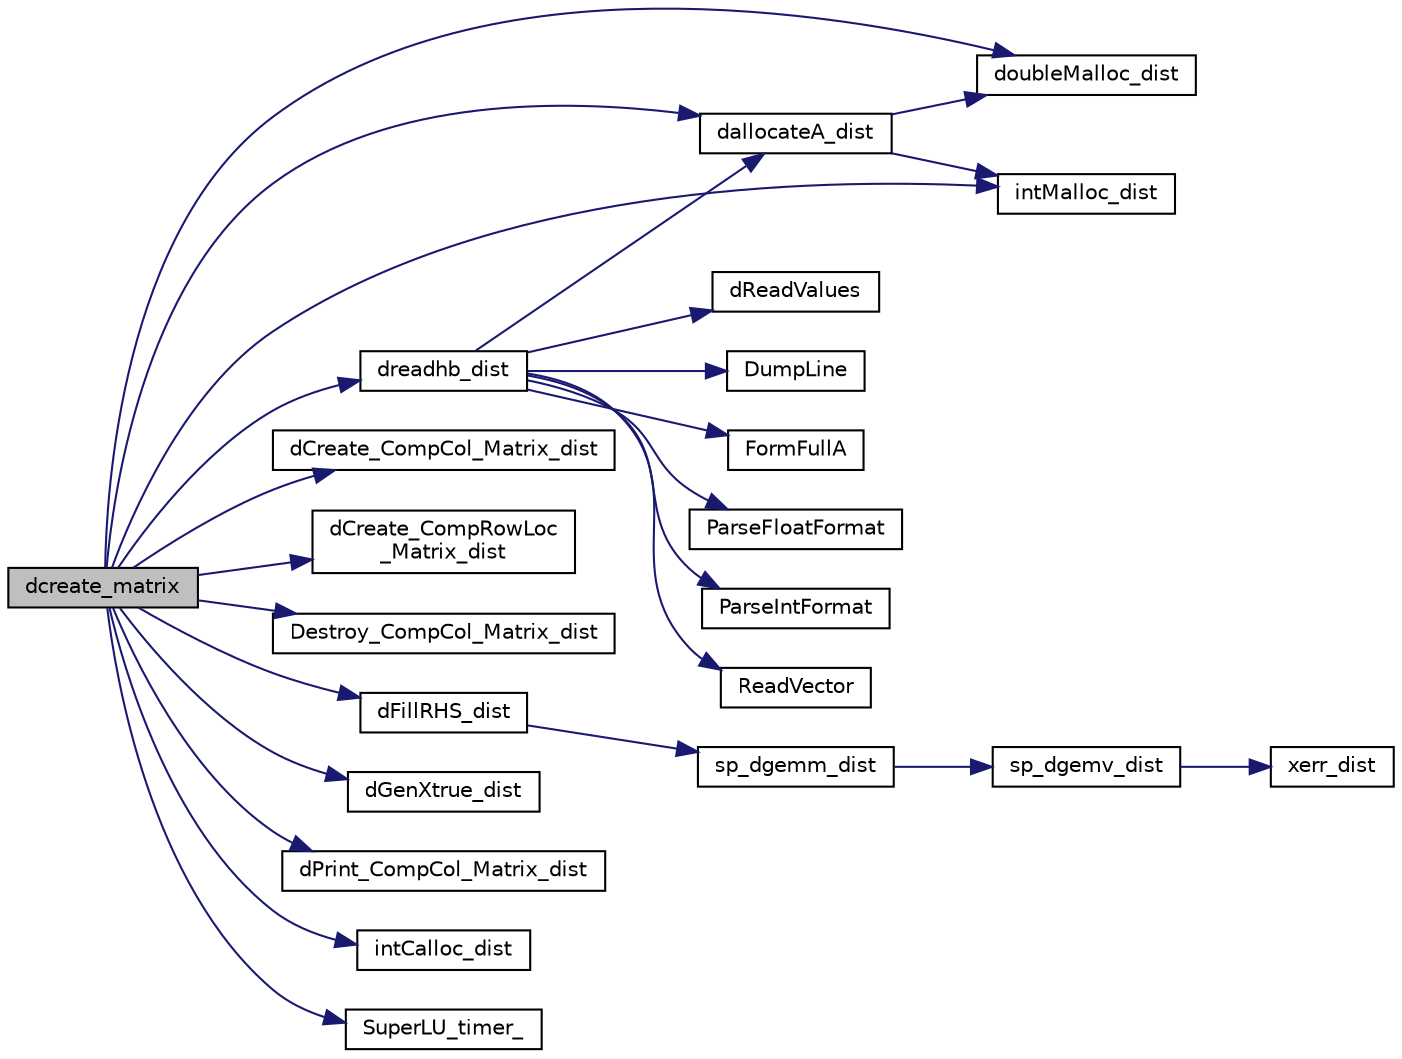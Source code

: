 digraph "dcreate_matrix"
{
 // LATEX_PDF_SIZE
  edge [fontname="Helvetica",fontsize="10",labelfontname="Helvetica",labelfontsize="10"];
  node [fontname="Helvetica",fontsize="10",shape=record];
  rankdir="LR";
  Node1 [label="dcreate_matrix",height=0.2,width=0.4,color="black", fillcolor="grey75", style="filled", fontcolor="black",tooltip=" "];
  Node1 -> Node2 [color="midnightblue",fontsize="10",style="solid",fontname="Helvetica"];
  Node2 [label="dallocateA_dist",height=0.2,width=0.4,color="black", fillcolor="white", style="filled",URL="$dmemory__dist_8c.html#ad8d190b0542ad8d5fb569cfebed382b8",tooltip=" "];
  Node2 -> Node3 [color="midnightblue",fontsize="10",style="solid",fontname="Helvetica"];
  Node3 [label="doubleMalloc_dist",height=0.2,width=0.4,color="black", fillcolor="white", style="filled",URL="$dmemory__dist_8c.html#a52dc9c97e580c07ec4af763f1755a2ba",tooltip=" "];
  Node2 -> Node4 [color="midnightblue",fontsize="10",style="solid",fontname="Helvetica"];
  Node4 [label="intMalloc_dist",height=0.2,width=0.4,color="black", fillcolor="white", style="filled",URL="$memory_8c.html#a2c2df35072e313373438cccdb98b885c",tooltip=" "];
  Node1 -> Node5 [color="midnightblue",fontsize="10",style="solid",fontname="Helvetica"];
  Node5 [label="dCreate_CompCol_Matrix_dist",height=0.2,width=0.4,color="black", fillcolor="white", style="filled",URL="$superlu__ddefs_8h.html#a700b855541636a3eb453ad0b9b1e7d1f",tooltip=" "];
  Node1 -> Node6 [color="midnightblue",fontsize="10",style="solid",fontname="Helvetica"];
  Node6 [label="dCreate_CompRowLoc\l_Matrix_dist",height=0.2,width=0.4,color="black", fillcolor="white", style="filled",URL="$superlu__ddefs_8h.html#a4022f104fab1520785a366efa6e87cf8",tooltip=" "];
  Node1 -> Node7 [color="midnightblue",fontsize="10",style="solid",fontname="Helvetica"];
  Node7 [label="Destroy_CompCol_Matrix_dist",height=0.2,width=0.4,color="black", fillcolor="white", style="filled",URL="$superlu__defs_8h.html#a19148d48069c04e21a7ea94d53043f6f",tooltip=" "];
  Node1 -> Node8 [color="midnightblue",fontsize="10",style="solid",fontname="Helvetica"];
  Node8 [label="dFillRHS_dist",height=0.2,width=0.4,color="black", fillcolor="white", style="filled",URL="$dutil__dist_8c.html#afde0c1de717f5c8c29225841a13f4832",tooltip="Let rhs[i] = sum of i-th row of A, so the solution vector is all 1's."];
  Node8 -> Node9 [color="midnightblue",fontsize="10",style="solid",fontname="Helvetica"];
  Node9 [label="sp_dgemm_dist",height=0.2,width=0.4,color="black", fillcolor="white", style="filled",URL="$dsp__blas3__dist_8c.html#a2cb4dfea7ec2bc9501e3309222564c9a",tooltip=" "];
  Node9 -> Node10 [color="midnightblue",fontsize="10",style="solid",fontname="Helvetica"];
  Node10 [label="sp_dgemv_dist",height=0.2,width=0.4,color="black", fillcolor="white", style="filled",URL="$dsp__blas2__dist_8c.html#a7b20756e45145eacafa8f96f6ea342ce",tooltip="SpGEMV."];
  Node10 -> Node11 [color="midnightblue",fontsize="10",style="solid",fontname="Helvetica"];
  Node11 [label="xerr_dist",height=0.2,width=0.4,color="black", fillcolor="white", style="filled",URL="$superlu__defs_8h.html#a0d728f1da812b1373a0e58ff81f6a711",tooltip=" "];
  Node1 -> Node12 [color="midnightblue",fontsize="10",style="solid",fontname="Helvetica"];
  Node12 [label="dGenXtrue_dist",height=0.2,width=0.4,color="black", fillcolor="white", style="filled",URL="$dutil__dist_8c.html#a4ca083e45bf9921bcc1fb4318d148e78",tooltip=" "];
  Node1 -> Node3 [color="midnightblue",fontsize="10",style="solid",fontname="Helvetica"];
  Node1 -> Node13 [color="midnightblue",fontsize="10",style="solid",fontname="Helvetica"];
  Node13 [label="dPrint_CompCol_Matrix_dist",height=0.2,width=0.4,color="black", fillcolor="white", style="filled",URL="$superlu__ddefs_8h.html#a8b75f5befc04c09a4840bc4a8deb4b2e",tooltip=" "];
  Node1 -> Node14 [color="midnightblue",fontsize="10",style="solid",fontname="Helvetica"];
  Node14 [label="dreadhb_dist",height=0.2,width=0.4,color="black", fillcolor="white", style="filled",URL="$SRC_2dreadhb_8c.html#a3593dd1b61e008f12e6d1a72111f6f8f",tooltip=" "];
  Node14 -> Node2 [color="midnightblue",fontsize="10",style="solid",fontname="Helvetica"];
  Node14 -> Node15 [color="midnightblue",fontsize="10",style="solid",fontname="Helvetica"];
  Node15 [label="dReadValues",height=0.2,width=0.4,color="black", fillcolor="white", style="filled",URL="$SRC_2dreadhb_8c.html#a64e94df2014a91b8d2768c5d9abe94e4",tooltip=" "];
  Node14 -> Node16 [color="midnightblue",fontsize="10",style="solid",fontname="Helvetica"];
  Node16 [label="DumpLine",height=0.2,width=0.4,color="black", fillcolor="white", style="filled",URL="$SRC_2dreadhb_8c.html#a73c3b93fec4fb69f67664d899b2a6b42",tooltip=" "];
  Node14 -> Node17 [color="midnightblue",fontsize="10",style="solid",fontname="Helvetica"];
  Node17 [label="FormFullA",height=0.2,width=0.4,color="black", fillcolor="white", style="filled",URL="$SRC_2dreadhb_8c.html#acd6f0977fd9bae771356448df1597ae2",tooltip=" "];
  Node14 -> Node18 [color="midnightblue",fontsize="10",style="solid",fontname="Helvetica"];
  Node18 [label="ParseFloatFormat",height=0.2,width=0.4,color="black", fillcolor="white", style="filled",URL="$SRC_2dreadhb_8c.html#ab280470e3c7d3235ee212104d44d09a2",tooltip=" "];
  Node14 -> Node19 [color="midnightblue",fontsize="10",style="solid",fontname="Helvetica"];
  Node19 [label="ParseIntFormat",height=0.2,width=0.4,color="black", fillcolor="white", style="filled",URL="$SRC_2dreadhb_8c.html#a05ff7013a68c641295685a0e85c18c83",tooltip=" "];
  Node14 -> Node20 [color="midnightblue",fontsize="10",style="solid",fontname="Helvetica"];
  Node20 [label="ReadVector",height=0.2,width=0.4,color="black", fillcolor="white", style="filled",URL="$SRC_2dreadhb_8c.html#aec3e2f32a90b64c2328709a21d985b55",tooltip=" "];
  Node1 -> Node21 [color="midnightblue",fontsize="10",style="solid",fontname="Helvetica"];
  Node21 [label="intCalloc_dist",height=0.2,width=0.4,color="black", fillcolor="white", style="filled",URL="$memory_8c.html#a6fd91c6883ea8ea94e0ece298e0e46b6",tooltip=" "];
  Node1 -> Node4 [color="midnightblue",fontsize="10",style="solid",fontname="Helvetica"];
  Node1 -> Node22 [color="midnightblue",fontsize="10",style="solid",fontname="Helvetica"];
  Node22 [label="SuperLU_timer_",height=0.2,width=0.4,color="black", fillcolor="white", style="filled",URL="$superlu__timer_8c.html#a0c6777573bbfe81917cd381e0090d355",tooltip=" "];
}
